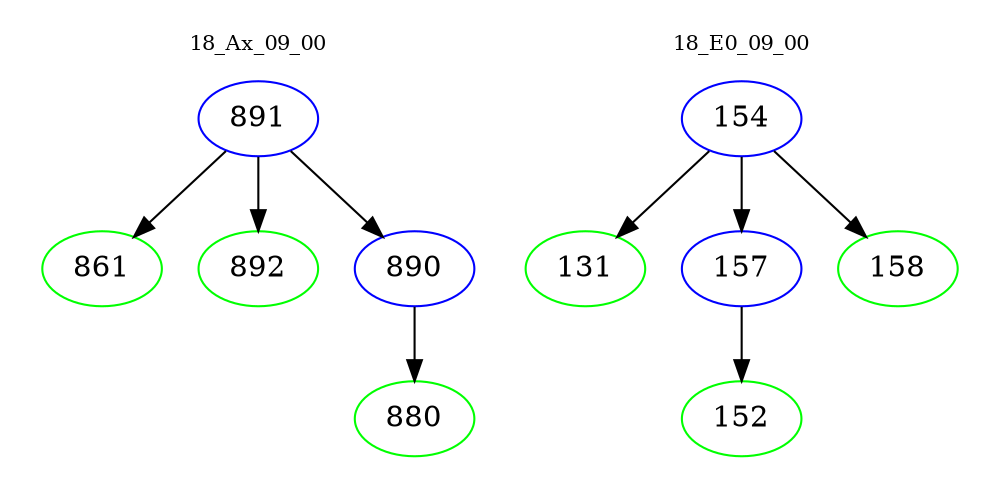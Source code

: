 digraph{
subgraph cluster_0 {
color = white
label = "18_Ax_09_00";
fontsize=10;
T0_891 [label="891", color="blue"]
T0_891 -> T0_861 [color="black"]
T0_861 [label="861", color="green"]
T0_891 -> T0_892 [color="black"]
T0_892 [label="892", color="green"]
T0_891 -> T0_890 [color="black"]
T0_890 [label="890", color="blue"]
T0_890 -> T0_880 [color="black"]
T0_880 [label="880", color="green"]
}
subgraph cluster_1 {
color = white
label = "18_E0_09_00";
fontsize=10;
T1_154 [label="154", color="blue"]
T1_154 -> T1_131 [color="black"]
T1_131 [label="131", color="green"]
T1_154 -> T1_157 [color="black"]
T1_157 [label="157", color="blue"]
T1_157 -> T1_152 [color="black"]
T1_152 [label="152", color="green"]
T1_154 -> T1_158 [color="black"]
T1_158 [label="158", color="green"]
}
}
